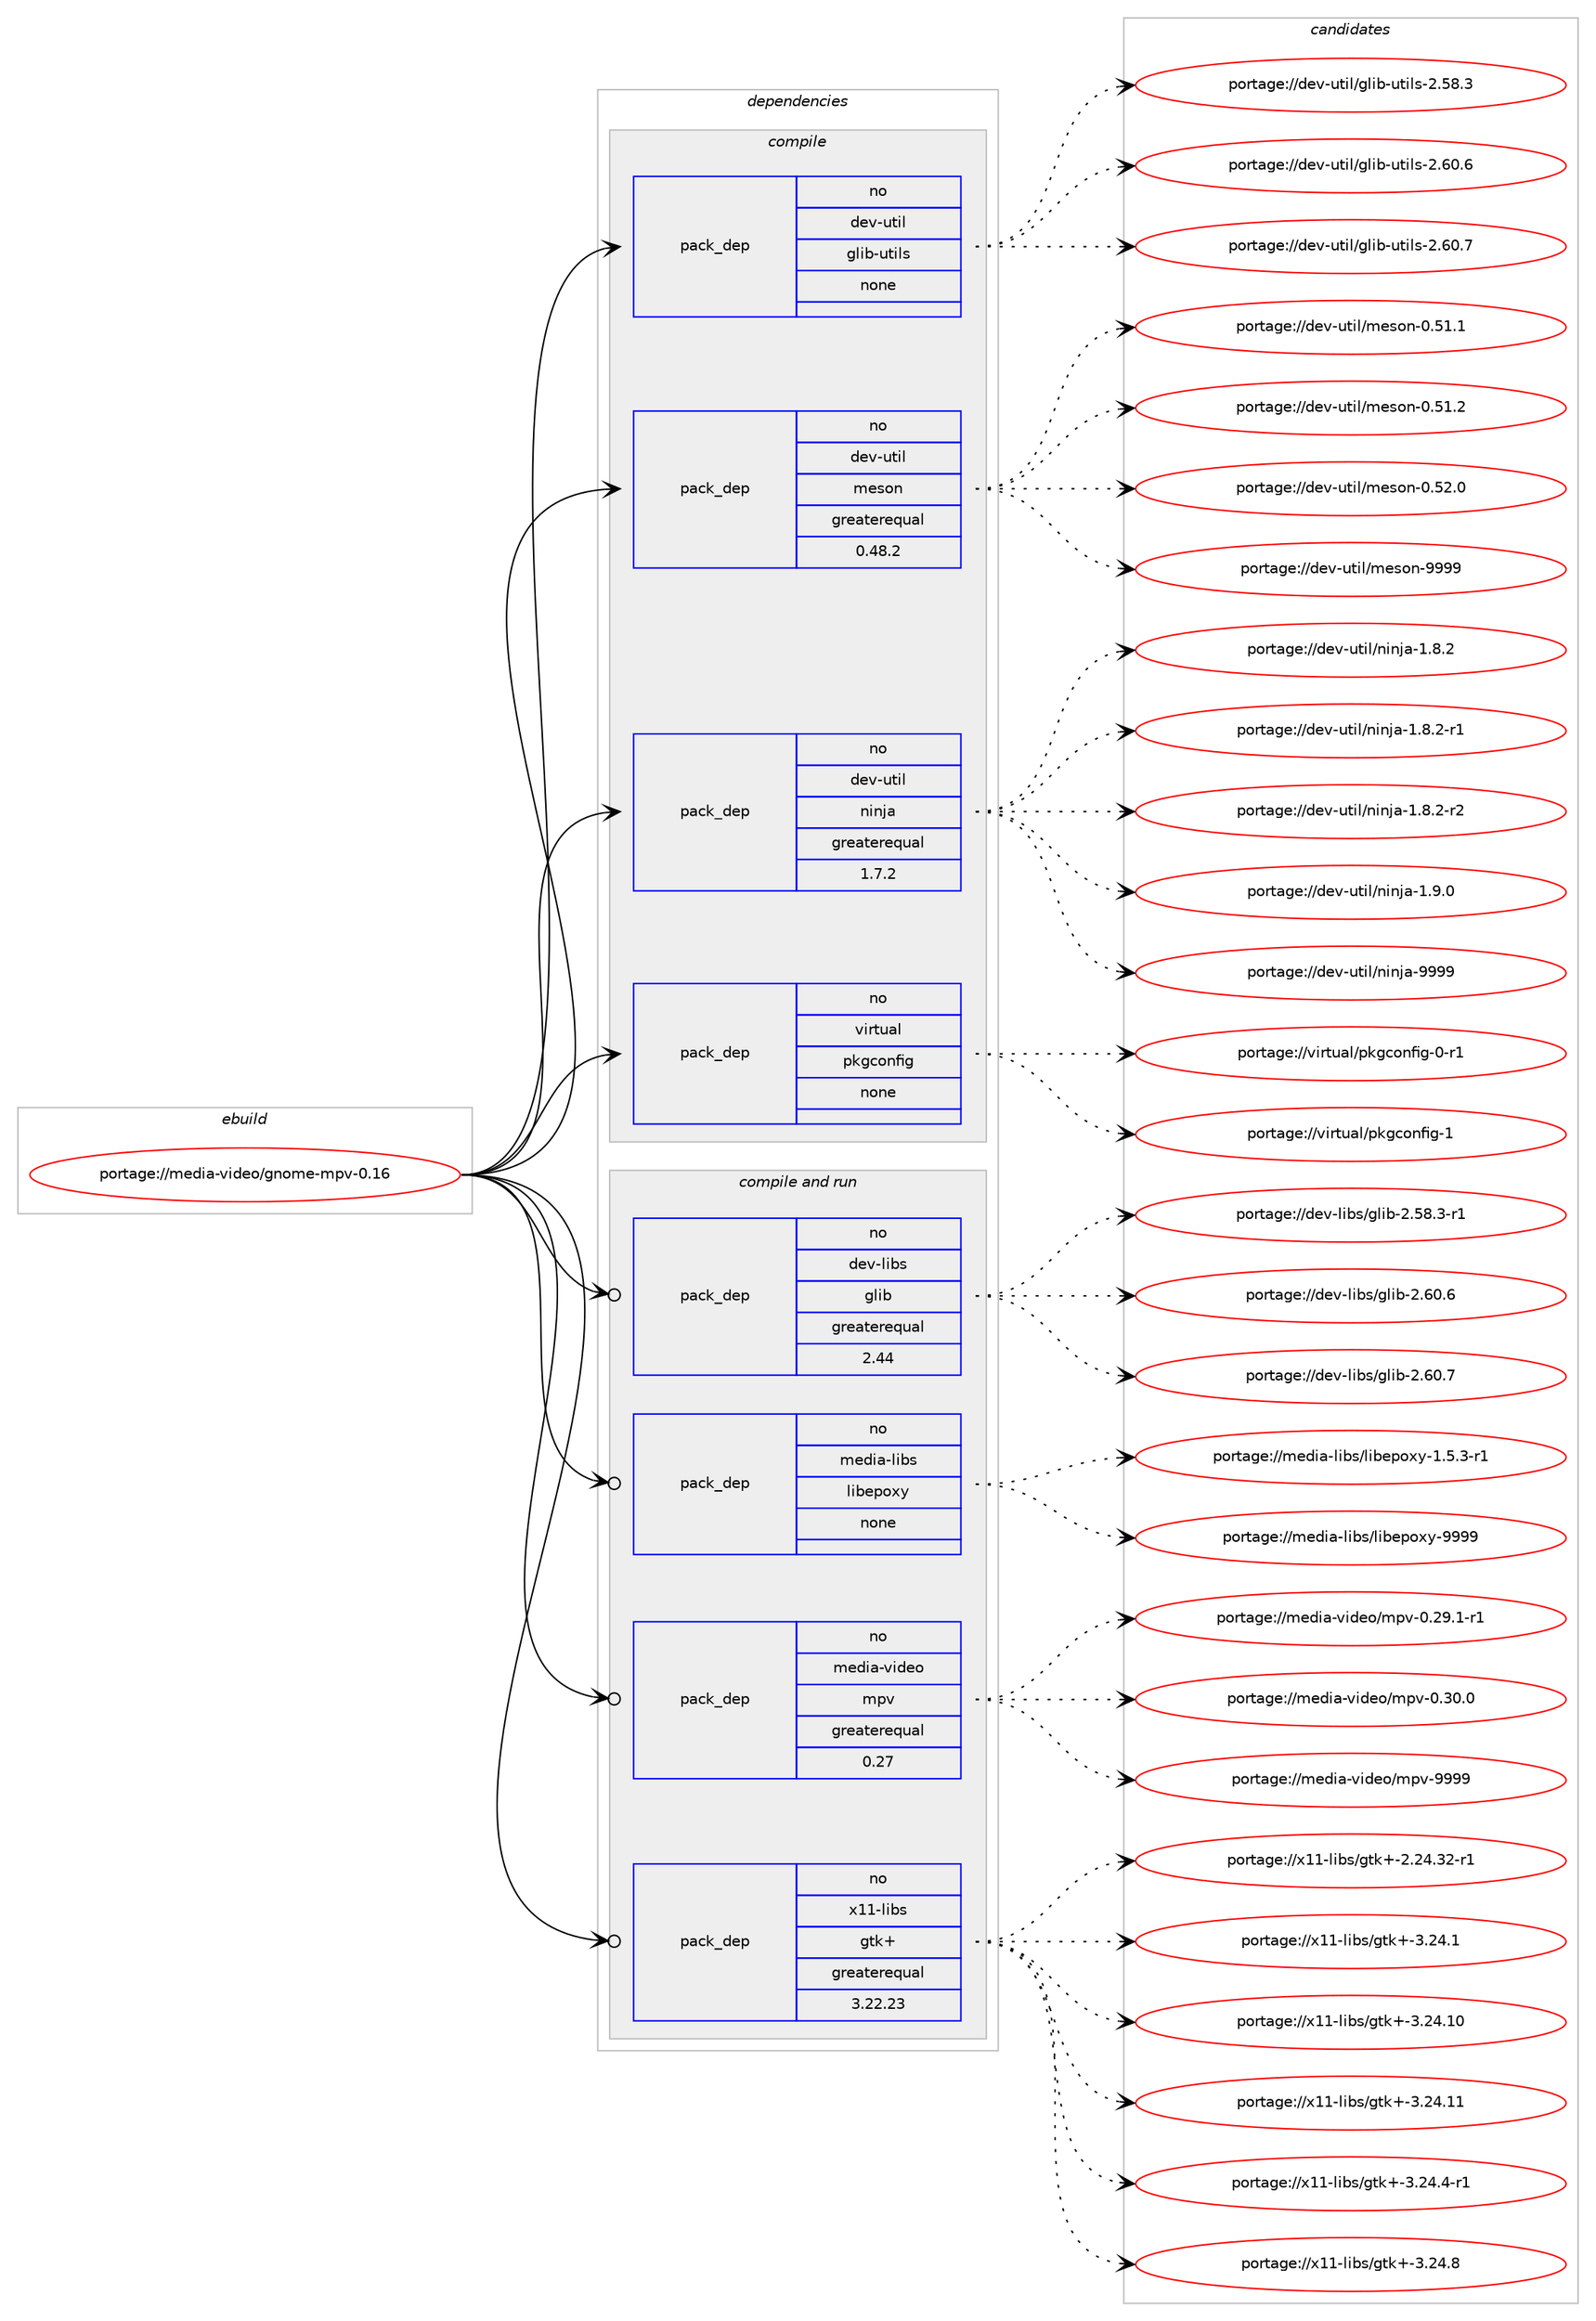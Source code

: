 digraph prolog {

# *************
# Graph options
# *************

newrank=true;
concentrate=true;
compound=true;
graph [rankdir=LR,fontname=Helvetica,fontsize=10,ranksep=1.5];#, ranksep=2.5, nodesep=0.2];
edge  [arrowhead=vee];
node  [fontname=Helvetica,fontsize=10];

# **********
# The ebuild
# **********

subgraph cluster_leftcol {
color=gray;
rank=same;
label=<<i>ebuild</i>>;
id [label="portage://media-video/gnome-mpv-0.16", color=red, width=4, href="../media-video/gnome-mpv-0.16.svg"];
}

# ****************
# The dependencies
# ****************

subgraph cluster_midcol {
color=gray;
label=<<i>dependencies</i>>;
subgraph cluster_compile {
fillcolor="#eeeeee";
style=filled;
label=<<i>compile</i>>;
subgraph pack249947 {
dependency340233 [label=<<TABLE BORDER="0" CELLBORDER="1" CELLSPACING="0" CELLPADDING="4" WIDTH="220"><TR><TD ROWSPAN="6" CELLPADDING="30">pack_dep</TD></TR><TR><TD WIDTH="110">no</TD></TR><TR><TD>dev-util</TD></TR><TR><TD>glib-utils</TD></TR><TR><TD>none</TD></TR><TR><TD></TD></TR></TABLE>>, shape=none, color=blue];
}
id:e -> dependency340233:w [weight=20,style="solid",arrowhead="vee"];
subgraph pack249948 {
dependency340234 [label=<<TABLE BORDER="0" CELLBORDER="1" CELLSPACING="0" CELLPADDING="4" WIDTH="220"><TR><TD ROWSPAN="6" CELLPADDING="30">pack_dep</TD></TR><TR><TD WIDTH="110">no</TD></TR><TR><TD>dev-util</TD></TR><TR><TD>meson</TD></TR><TR><TD>greaterequal</TD></TR><TR><TD>0.48.2</TD></TR></TABLE>>, shape=none, color=blue];
}
id:e -> dependency340234:w [weight=20,style="solid",arrowhead="vee"];
subgraph pack249949 {
dependency340235 [label=<<TABLE BORDER="0" CELLBORDER="1" CELLSPACING="0" CELLPADDING="4" WIDTH="220"><TR><TD ROWSPAN="6" CELLPADDING="30">pack_dep</TD></TR><TR><TD WIDTH="110">no</TD></TR><TR><TD>dev-util</TD></TR><TR><TD>ninja</TD></TR><TR><TD>greaterequal</TD></TR><TR><TD>1.7.2</TD></TR></TABLE>>, shape=none, color=blue];
}
id:e -> dependency340235:w [weight=20,style="solid",arrowhead="vee"];
subgraph pack249950 {
dependency340236 [label=<<TABLE BORDER="0" CELLBORDER="1" CELLSPACING="0" CELLPADDING="4" WIDTH="220"><TR><TD ROWSPAN="6" CELLPADDING="30">pack_dep</TD></TR><TR><TD WIDTH="110">no</TD></TR><TR><TD>virtual</TD></TR><TR><TD>pkgconfig</TD></TR><TR><TD>none</TD></TR><TR><TD></TD></TR></TABLE>>, shape=none, color=blue];
}
id:e -> dependency340236:w [weight=20,style="solid",arrowhead="vee"];
}
subgraph cluster_compileandrun {
fillcolor="#eeeeee";
style=filled;
label=<<i>compile and run</i>>;
subgraph pack249951 {
dependency340237 [label=<<TABLE BORDER="0" CELLBORDER="1" CELLSPACING="0" CELLPADDING="4" WIDTH="220"><TR><TD ROWSPAN="6" CELLPADDING="30">pack_dep</TD></TR><TR><TD WIDTH="110">no</TD></TR><TR><TD>dev-libs</TD></TR><TR><TD>glib</TD></TR><TR><TD>greaterequal</TD></TR><TR><TD>2.44</TD></TR></TABLE>>, shape=none, color=blue];
}
id:e -> dependency340237:w [weight=20,style="solid",arrowhead="odotvee"];
subgraph pack249952 {
dependency340238 [label=<<TABLE BORDER="0" CELLBORDER="1" CELLSPACING="0" CELLPADDING="4" WIDTH="220"><TR><TD ROWSPAN="6" CELLPADDING="30">pack_dep</TD></TR><TR><TD WIDTH="110">no</TD></TR><TR><TD>media-libs</TD></TR><TR><TD>libepoxy</TD></TR><TR><TD>none</TD></TR><TR><TD></TD></TR></TABLE>>, shape=none, color=blue];
}
id:e -> dependency340238:w [weight=20,style="solid",arrowhead="odotvee"];
subgraph pack249953 {
dependency340239 [label=<<TABLE BORDER="0" CELLBORDER="1" CELLSPACING="0" CELLPADDING="4" WIDTH="220"><TR><TD ROWSPAN="6" CELLPADDING="30">pack_dep</TD></TR><TR><TD WIDTH="110">no</TD></TR><TR><TD>media-video</TD></TR><TR><TD>mpv</TD></TR><TR><TD>greaterequal</TD></TR><TR><TD>0.27</TD></TR></TABLE>>, shape=none, color=blue];
}
id:e -> dependency340239:w [weight=20,style="solid",arrowhead="odotvee"];
subgraph pack249954 {
dependency340240 [label=<<TABLE BORDER="0" CELLBORDER="1" CELLSPACING="0" CELLPADDING="4" WIDTH="220"><TR><TD ROWSPAN="6" CELLPADDING="30">pack_dep</TD></TR><TR><TD WIDTH="110">no</TD></TR><TR><TD>x11-libs</TD></TR><TR><TD>gtk+</TD></TR><TR><TD>greaterequal</TD></TR><TR><TD>3.22.23</TD></TR></TABLE>>, shape=none, color=blue];
}
id:e -> dependency340240:w [weight=20,style="solid",arrowhead="odotvee"];
}
subgraph cluster_run {
fillcolor="#eeeeee";
style=filled;
label=<<i>run</i>>;
}
}

# **************
# The candidates
# **************

subgraph cluster_choices {
rank=same;
color=gray;
label=<<i>candidates</i>>;

subgraph choice249947 {
color=black;
nodesep=1;
choiceportage1001011184511711610510847103108105984511711610510811545504653564651 [label="portage://dev-util/glib-utils-2.58.3", color=red, width=4,href="../dev-util/glib-utils-2.58.3.svg"];
choiceportage1001011184511711610510847103108105984511711610510811545504654484654 [label="portage://dev-util/glib-utils-2.60.6", color=red, width=4,href="../dev-util/glib-utils-2.60.6.svg"];
choiceportage1001011184511711610510847103108105984511711610510811545504654484655 [label="portage://dev-util/glib-utils-2.60.7", color=red, width=4,href="../dev-util/glib-utils-2.60.7.svg"];
dependency340233:e -> choiceportage1001011184511711610510847103108105984511711610510811545504653564651:w [style=dotted,weight="100"];
dependency340233:e -> choiceportage1001011184511711610510847103108105984511711610510811545504654484654:w [style=dotted,weight="100"];
dependency340233:e -> choiceportage1001011184511711610510847103108105984511711610510811545504654484655:w [style=dotted,weight="100"];
}
subgraph choice249948 {
color=black;
nodesep=1;
choiceportage100101118451171161051084710910111511111045484653494649 [label="portage://dev-util/meson-0.51.1", color=red, width=4,href="../dev-util/meson-0.51.1.svg"];
choiceportage100101118451171161051084710910111511111045484653494650 [label="portage://dev-util/meson-0.51.2", color=red, width=4,href="../dev-util/meson-0.51.2.svg"];
choiceportage100101118451171161051084710910111511111045484653504648 [label="portage://dev-util/meson-0.52.0", color=red, width=4,href="../dev-util/meson-0.52.0.svg"];
choiceportage10010111845117116105108471091011151111104557575757 [label="portage://dev-util/meson-9999", color=red, width=4,href="../dev-util/meson-9999.svg"];
dependency340234:e -> choiceportage100101118451171161051084710910111511111045484653494649:w [style=dotted,weight="100"];
dependency340234:e -> choiceportage100101118451171161051084710910111511111045484653494650:w [style=dotted,weight="100"];
dependency340234:e -> choiceportage100101118451171161051084710910111511111045484653504648:w [style=dotted,weight="100"];
dependency340234:e -> choiceportage10010111845117116105108471091011151111104557575757:w [style=dotted,weight="100"];
}
subgraph choice249949 {
color=black;
nodesep=1;
choiceportage100101118451171161051084711010511010697454946564650 [label="portage://dev-util/ninja-1.8.2", color=red, width=4,href="../dev-util/ninja-1.8.2.svg"];
choiceportage1001011184511711610510847110105110106974549465646504511449 [label="portage://dev-util/ninja-1.8.2-r1", color=red, width=4,href="../dev-util/ninja-1.8.2-r1.svg"];
choiceportage1001011184511711610510847110105110106974549465646504511450 [label="portage://dev-util/ninja-1.8.2-r2", color=red, width=4,href="../dev-util/ninja-1.8.2-r2.svg"];
choiceportage100101118451171161051084711010511010697454946574648 [label="portage://dev-util/ninja-1.9.0", color=red, width=4,href="../dev-util/ninja-1.9.0.svg"];
choiceportage1001011184511711610510847110105110106974557575757 [label="portage://dev-util/ninja-9999", color=red, width=4,href="../dev-util/ninja-9999.svg"];
dependency340235:e -> choiceportage100101118451171161051084711010511010697454946564650:w [style=dotted,weight="100"];
dependency340235:e -> choiceportage1001011184511711610510847110105110106974549465646504511449:w [style=dotted,weight="100"];
dependency340235:e -> choiceportage1001011184511711610510847110105110106974549465646504511450:w [style=dotted,weight="100"];
dependency340235:e -> choiceportage100101118451171161051084711010511010697454946574648:w [style=dotted,weight="100"];
dependency340235:e -> choiceportage1001011184511711610510847110105110106974557575757:w [style=dotted,weight="100"];
}
subgraph choice249950 {
color=black;
nodesep=1;
choiceportage11810511411611797108471121071039911111010210510345484511449 [label="portage://virtual/pkgconfig-0-r1", color=red, width=4,href="../virtual/pkgconfig-0-r1.svg"];
choiceportage1181051141161179710847112107103991111101021051034549 [label="portage://virtual/pkgconfig-1", color=red, width=4,href="../virtual/pkgconfig-1.svg"];
dependency340236:e -> choiceportage11810511411611797108471121071039911111010210510345484511449:w [style=dotted,weight="100"];
dependency340236:e -> choiceportage1181051141161179710847112107103991111101021051034549:w [style=dotted,weight="100"];
}
subgraph choice249951 {
color=black;
nodesep=1;
choiceportage10010111845108105981154710310810598455046535646514511449 [label="portage://dev-libs/glib-2.58.3-r1", color=red, width=4,href="../dev-libs/glib-2.58.3-r1.svg"];
choiceportage1001011184510810598115471031081059845504654484654 [label="portage://dev-libs/glib-2.60.6", color=red, width=4,href="../dev-libs/glib-2.60.6.svg"];
choiceportage1001011184510810598115471031081059845504654484655 [label="portage://dev-libs/glib-2.60.7", color=red, width=4,href="../dev-libs/glib-2.60.7.svg"];
dependency340237:e -> choiceportage10010111845108105981154710310810598455046535646514511449:w [style=dotted,weight="100"];
dependency340237:e -> choiceportage1001011184510810598115471031081059845504654484654:w [style=dotted,weight="100"];
dependency340237:e -> choiceportage1001011184510810598115471031081059845504654484655:w [style=dotted,weight="100"];
}
subgraph choice249952 {
color=black;
nodesep=1;
choiceportage10910110010597451081059811547108105981011121111201214549465346514511449 [label="portage://media-libs/libepoxy-1.5.3-r1", color=red, width=4,href="../media-libs/libepoxy-1.5.3-r1.svg"];
choiceportage10910110010597451081059811547108105981011121111201214557575757 [label="portage://media-libs/libepoxy-9999", color=red, width=4,href="../media-libs/libepoxy-9999.svg"];
dependency340238:e -> choiceportage10910110010597451081059811547108105981011121111201214549465346514511449:w [style=dotted,weight="100"];
dependency340238:e -> choiceportage10910110010597451081059811547108105981011121111201214557575757:w [style=dotted,weight="100"];
}
subgraph choice249953 {
color=black;
nodesep=1;
choiceportage109101100105974511810510010111147109112118454846505746494511449 [label="portage://media-video/mpv-0.29.1-r1", color=red, width=4,href="../media-video/mpv-0.29.1-r1.svg"];
choiceportage10910110010597451181051001011114710911211845484651484648 [label="portage://media-video/mpv-0.30.0", color=red, width=4,href="../media-video/mpv-0.30.0.svg"];
choiceportage1091011001059745118105100101111471091121184557575757 [label="portage://media-video/mpv-9999", color=red, width=4,href="../media-video/mpv-9999.svg"];
dependency340239:e -> choiceportage109101100105974511810510010111147109112118454846505746494511449:w [style=dotted,weight="100"];
dependency340239:e -> choiceportage10910110010597451181051001011114710911211845484651484648:w [style=dotted,weight="100"];
dependency340239:e -> choiceportage1091011001059745118105100101111471091121184557575757:w [style=dotted,weight="100"];
}
subgraph choice249954 {
color=black;
nodesep=1;
choiceportage12049494510810598115471031161074345504650524651504511449 [label="portage://x11-libs/gtk+-2.24.32-r1", color=red, width=4,href="../x11-libs/gtk+-2.24.32-r1.svg"];
choiceportage12049494510810598115471031161074345514650524649 [label="portage://x11-libs/gtk+-3.24.1", color=red, width=4,href="../x11-libs/gtk+-3.24.1.svg"];
choiceportage1204949451081059811547103116107434551465052464948 [label="portage://x11-libs/gtk+-3.24.10", color=red, width=4,href="../x11-libs/gtk+-3.24.10.svg"];
choiceportage1204949451081059811547103116107434551465052464949 [label="portage://x11-libs/gtk+-3.24.11", color=red, width=4,href="../x11-libs/gtk+-3.24.11.svg"];
choiceportage120494945108105981154710311610743455146505246524511449 [label="portage://x11-libs/gtk+-3.24.4-r1", color=red, width=4,href="../x11-libs/gtk+-3.24.4-r1.svg"];
choiceportage12049494510810598115471031161074345514650524656 [label="portage://x11-libs/gtk+-3.24.8", color=red, width=4,href="../x11-libs/gtk+-3.24.8.svg"];
dependency340240:e -> choiceportage12049494510810598115471031161074345504650524651504511449:w [style=dotted,weight="100"];
dependency340240:e -> choiceportage12049494510810598115471031161074345514650524649:w [style=dotted,weight="100"];
dependency340240:e -> choiceportage1204949451081059811547103116107434551465052464948:w [style=dotted,weight="100"];
dependency340240:e -> choiceportage1204949451081059811547103116107434551465052464949:w [style=dotted,weight="100"];
dependency340240:e -> choiceportage120494945108105981154710311610743455146505246524511449:w [style=dotted,weight="100"];
dependency340240:e -> choiceportage12049494510810598115471031161074345514650524656:w [style=dotted,weight="100"];
}
}

}
